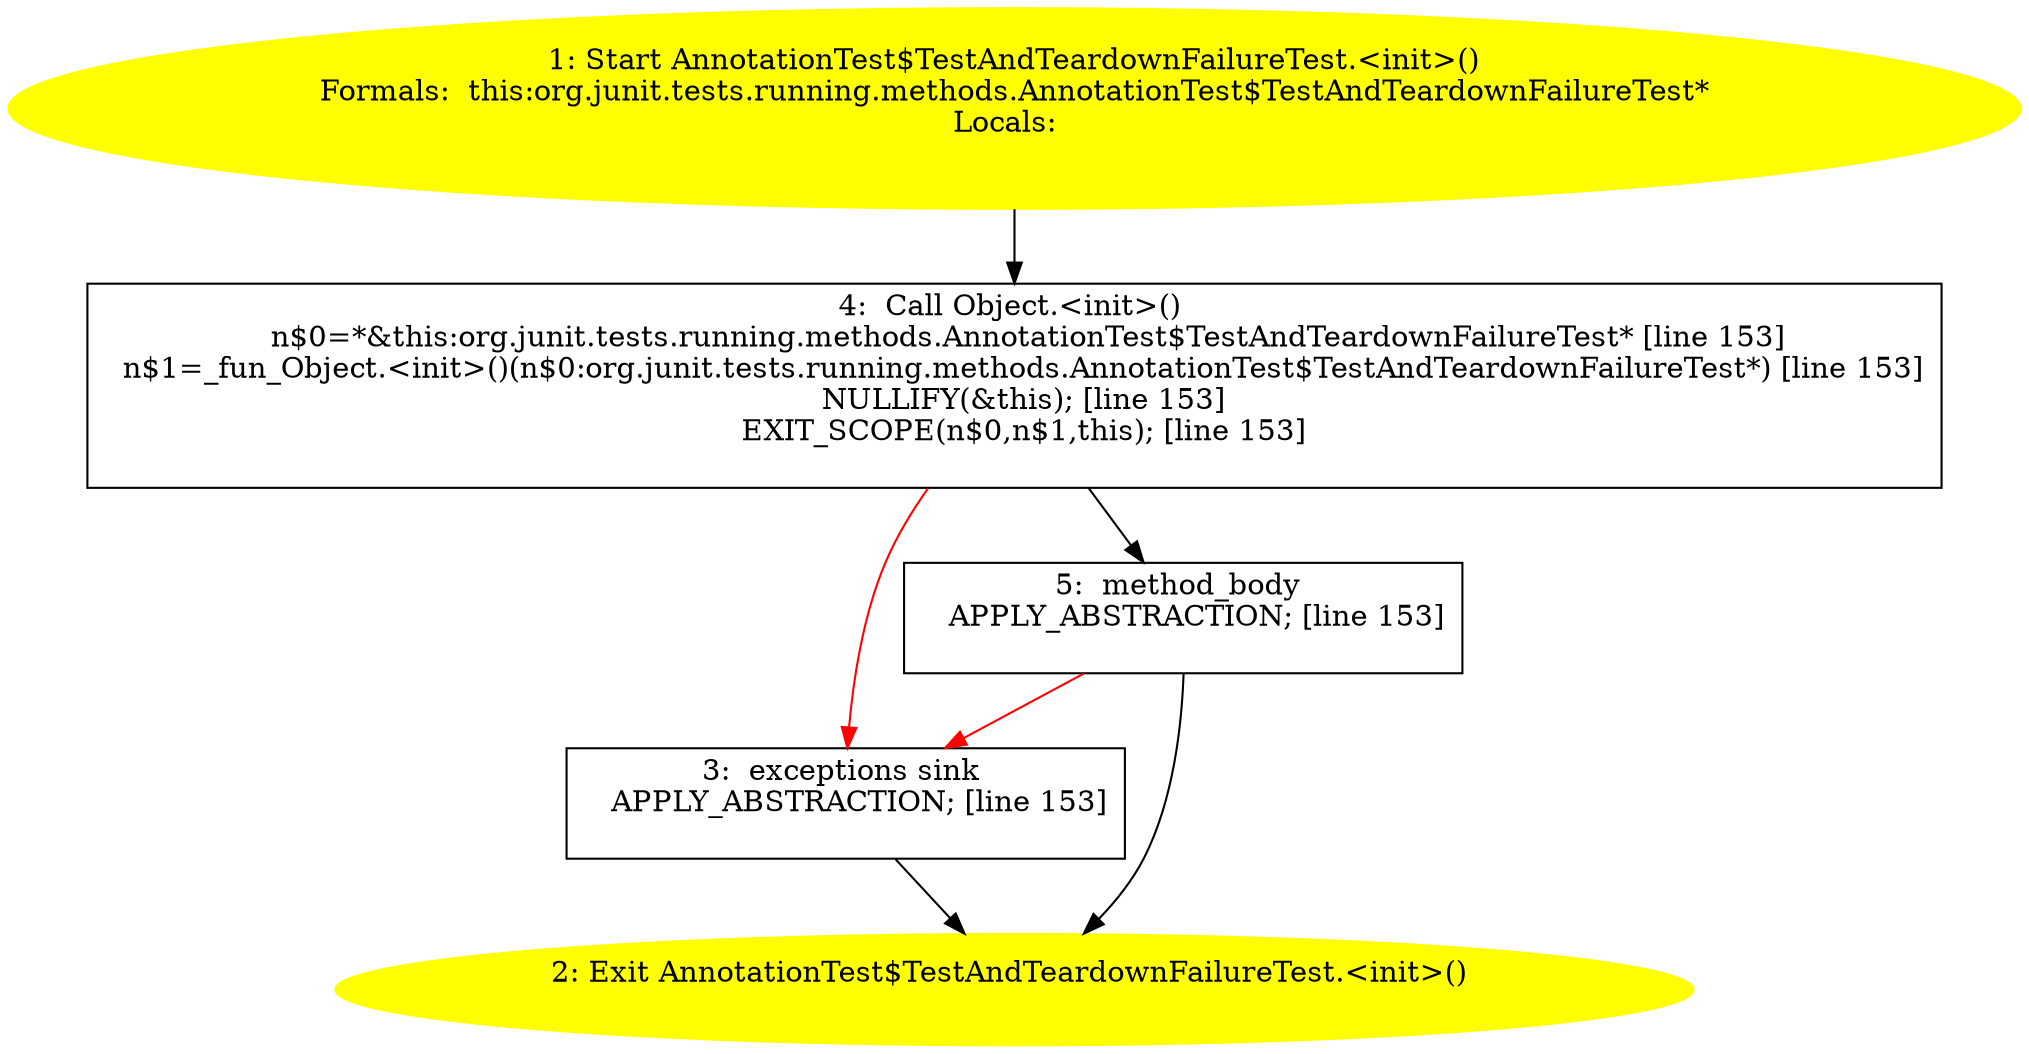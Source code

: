 /* @generated */
digraph cfg {
"org.junit.tests.running.methods.AnnotationTest$TestAndTeardownFailureTest.<init>().ba4502b3d3ea7151c5056d6543a6adf4_1" [label="1: Start AnnotationTest$TestAndTeardownFailureTest.<init>()\nFormals:  this:org.junit.tests.running.methods.AnnotationTest$TestAndTeardownFailureTest*\nLocals:  \n  " color=yellow style=filled]
	

	 "org.junit.tests.running.methods.AnnotationTest$TestAndTeardownFailureTest.<init>().ba4502b3d3ea7151c5056d6543a6adf4_1" -> "org.junit.tests.running.methods.AnnotationTest$TestAndTeardownFailureTest.<init>().ba4502b3d3ea7151c5056d6543a6adf4_4" ;
"org.junit.tests.running.methods.AnnotationTest$TestAndTeardownFailureTest.<init>().ba4502b3d3ea7151c5056d6543a6adf4_2" [label="2: Exit AnnotationTest$TestAndTeardownFailureTest.<init>() \n  " color=yellow style=filled]
	

"org.junit.tests.running.methods.AnnotationTest$TestAndTeardownFailureTest.<init>().ba4502b3d3ea7151c5056d6543a6adf4_3" [label="3:  exceptions sink \n   APPLY_ABSTRACTION; [line 153]\n " shape="box"]
	

	 "org.junit.tests.running.methods.AnnotationTest$TestAndTeardownFailureTest.<init>().ba4502b3d3ea7151c5056d6543a6adf4_3" -> "org.junit.tests.running.methods.AnnotationTest$TestAndTeardownFailureTest.<init>().ba4502b3d3ea7151c5056d6543a6adf4_2" ;
"org.junit.tests.running.methods.AnnotationTest$TestAndTeardownFailureTest.<init>().ba4502b3d3ea7151c5056d6543a6adf4_4" [label="4:  Call Object.<init>() \n   n$0=*&this:org.junit.tests.running.methods.AnnotationTest$TestAndTeardownFailureTest* [line 153]\n  n$1=_fun_Object.<init>()(n$0:org.junit.tests.running.methods.AnnotationTest$TestAndTeardownFailureTest*) [line 153]\n  NULLIFY(&this); [line 153]\n  EXIT_SCOPE(n$0,n$1,this); [line 153]\n " shape="box"]
	

	 "org.junit.tests.running.methods.AnnotationTest$TestAndTeardownFailureTest.<init>().ba4502b3d3ea7151c5056d6543a6adf4_4" -> "org.junit.tests.running.methods.AnnotationTest$TestAndTeardownFailureTest.<init>().ba4502b3d3ea7151c5056d6543a6adf4_5" ;
	 "org.junit.tests.running.methods.AnnotationTest$TestAndTeardownFailureTest.<init>().ba4502b3d3ea7151c5056d6543a6adf4_4" -> "org.junit.tests.running.methods.AnnotationTest$TestAndTeardownFailureTest.<init>().ba4502b3d3ea7151c5056d6543a6adf4_3" [color="red" ];
"org.junit.tests.running.methods.AnnotationTest$TestAndTeardownFailureTest.<init>().ba4502b3d3ea7151c5056d6543a6adf4_5" [label="5:  method_body \n   APPLY_ABSTRACTION; [line 153]\n " shape="box"]
	

	 "org.junit.tests.running.methods.AnnotationTest$TestAndTeardownFailureTest.<init>().ba4502b3d3ea7151c5056d6543a6adf4_5" -> "org.junit.tests.running.methods.AnnotationTest$TestAndTeardownFailureTest.<init>().ba4502b3d3ea7151c5056d6543a6adf4_2" ;
	 "org.junit.tests.running.methods.AnnotationTest$TestAndTeardownFailureTest.<init>().ba4502b3d3ea7151c5056d6543a6adf4_5" -> "org.junit.tests.running.methods.AnnotationTest$TestAndTeardownFailureTest.<init>().ba4502b3d3ea7151c5056d6543a6adf4_3" [color="red" ];
}
